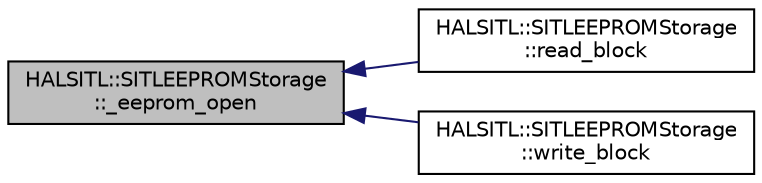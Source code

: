 digraph "HALSITL::SITLEEPROMStorage::_eeprom_open"
{
 // INTERACTIVE_SVG=YES
  edge [fontname="Helvetica",fontsize="10",labelfontname="Helvetica",labelfontsize="10"];
  node [fontname="Helvetica",fontsize="10",shape=record];
  rankdir="LR";
  Node1 [label="HALSITL::SITLEEPROMStorage\l::_eeprom_open",height=0.2,width=0.4,color="black", fillcolor="grey75", style="filled" fontcolor="black"];
  Node1 -> Node2 [dir="back",color="midnightblue",fontsize="10",style="solid",fontname="Helvetica"];
  Node2 [label="HALSITL::SITLEEPROMStorage\l::read_block",height=0.2,width=0.4,color="black", fillcolor="white", style="filled",URL="$classHALSITL_1_1SITLEEPROMStorage.html#a09fc0e25da0603c03bdc6021f530b4d8"];
  Node1 -> Node3 [dir="back",color="midnightblue",fontsize="10",style="solid",fontname="Helvetica"];
  Node3 [label="HALSITL::SITLEEPROMStorage\l::write_block",height=0.2,width=0.4,color="black", fillcolor="white", style="filled",URL="$classHALSITL_1_1SITLEEPROMStorage.html#a4f8e696ed6bf560e8beda1653ddca08f"];
}
